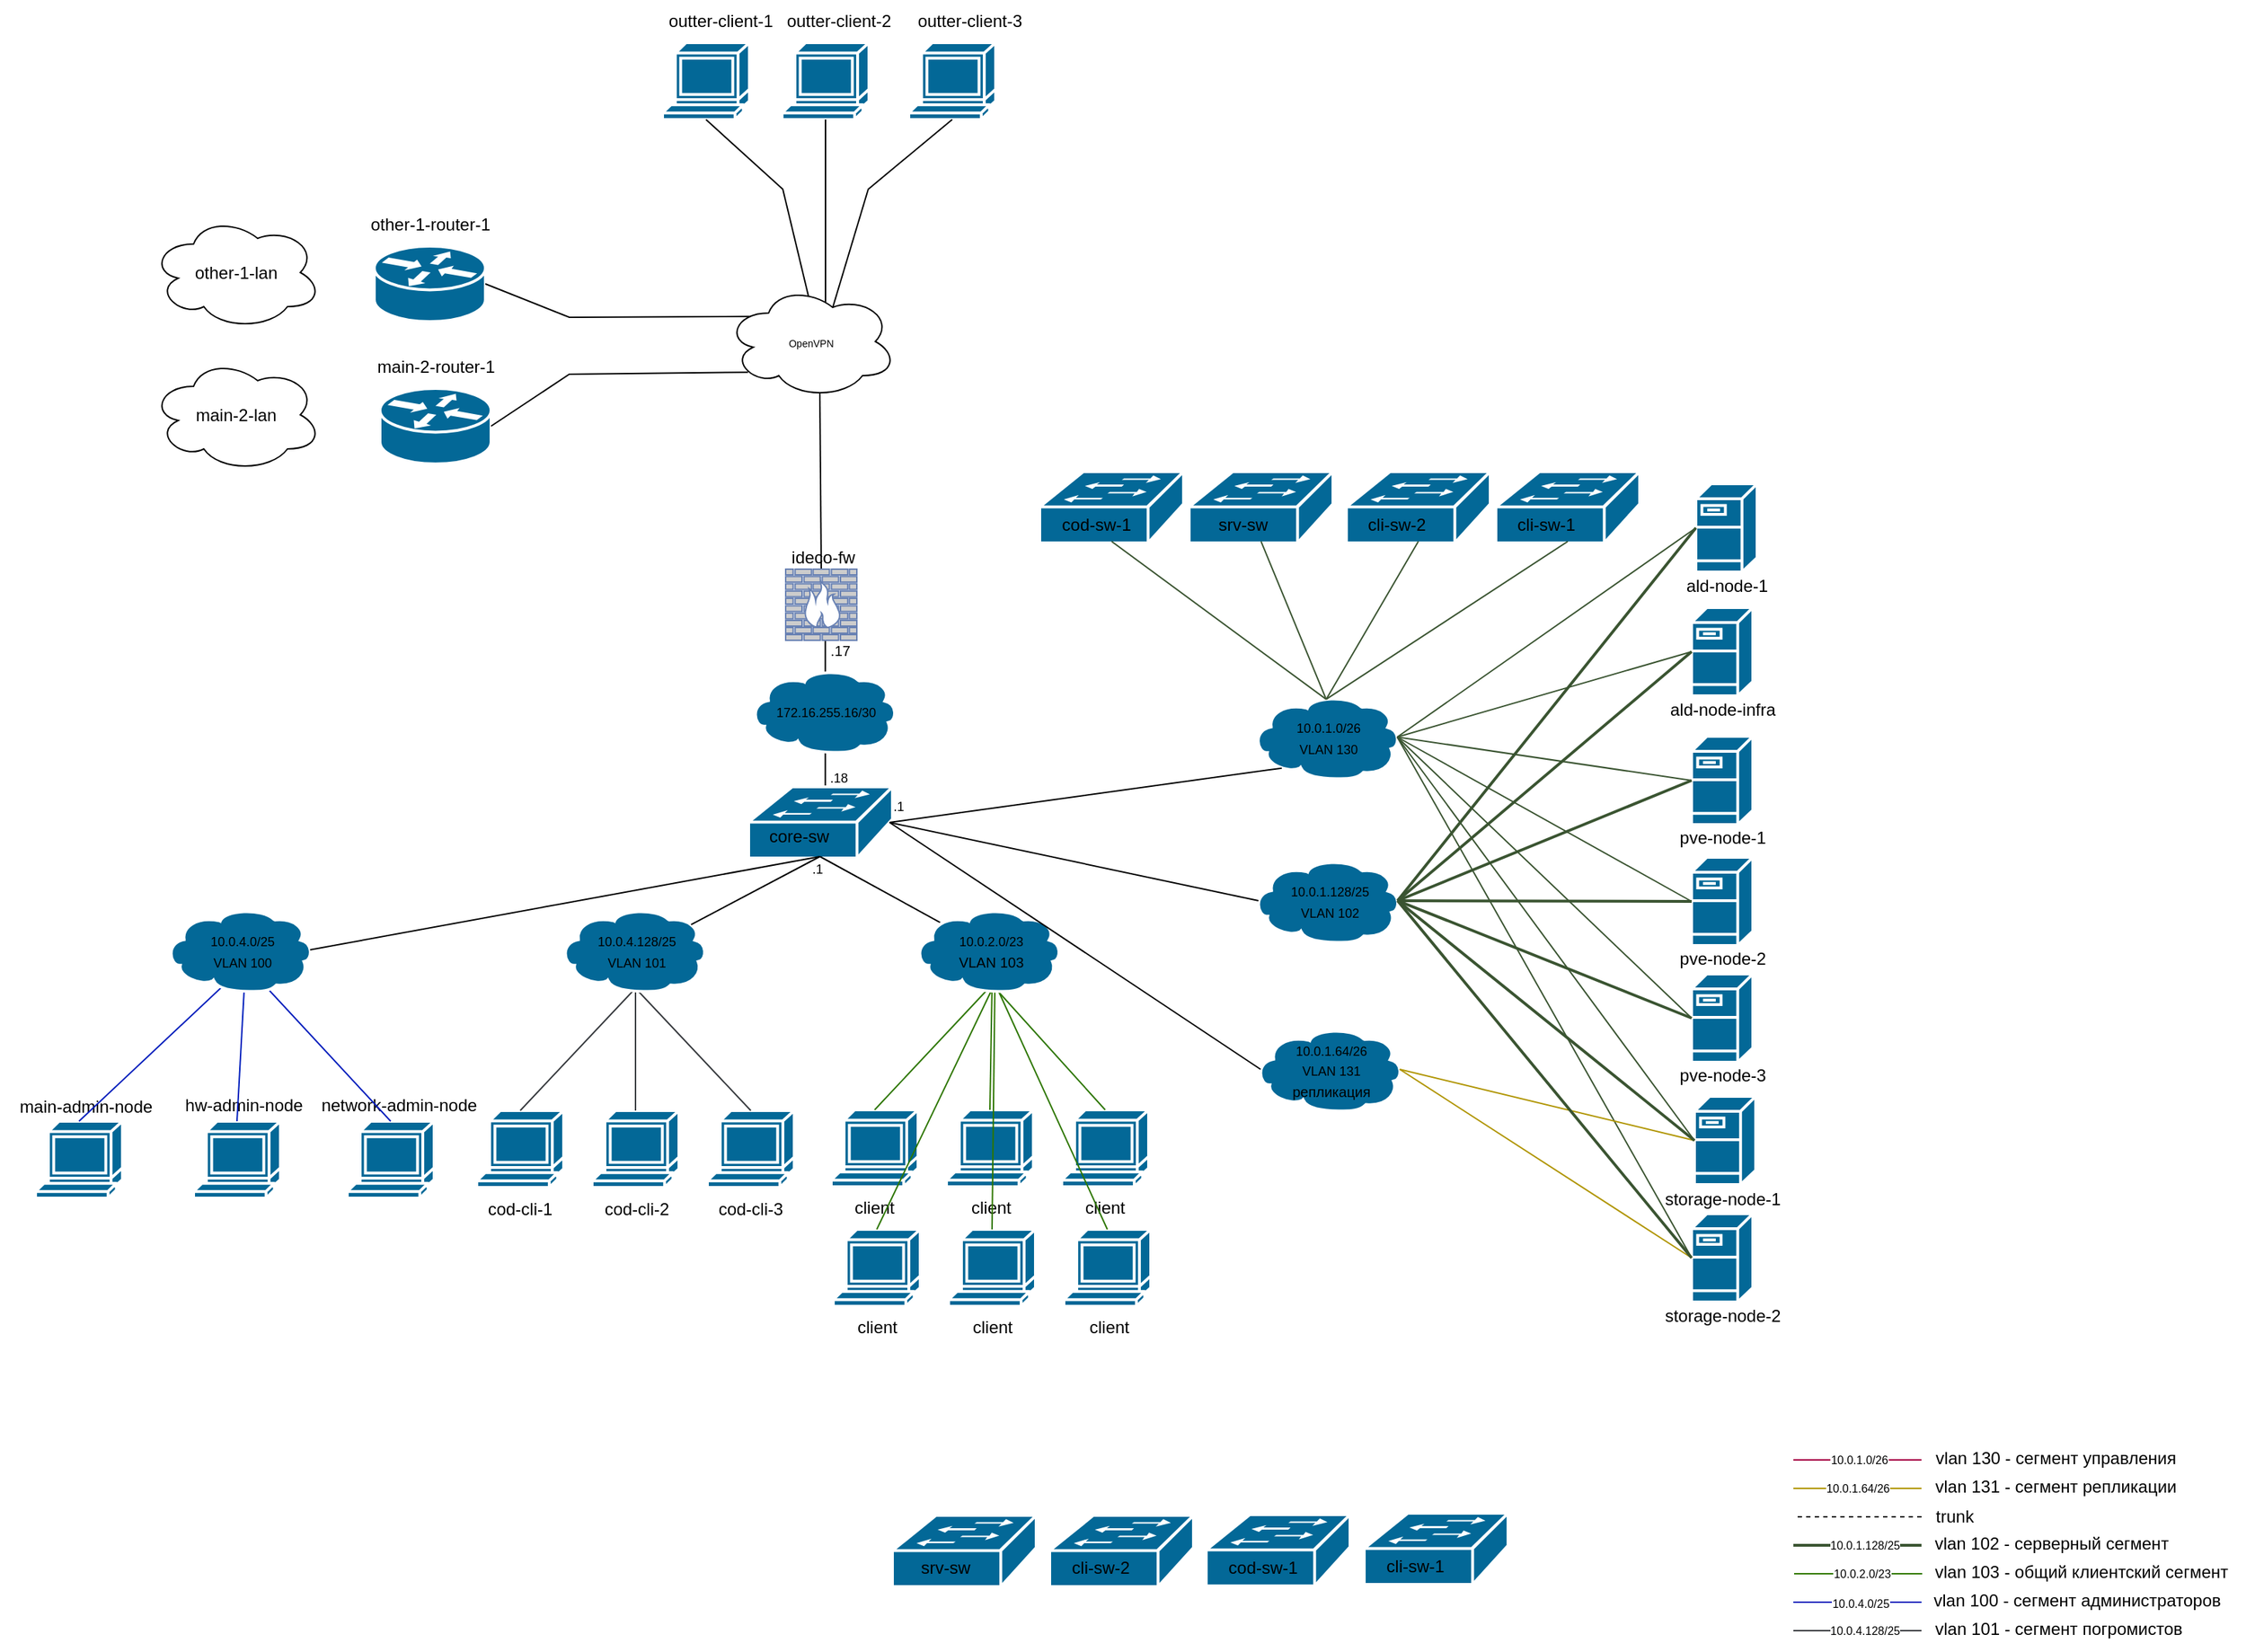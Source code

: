 <mxfile version="26.2.12">
  <diagram name="Страница — 1" id="Vp5nl0iZiVfFydLQLRMC">
    <mxGraphModel dx="3012" dy="1268" grid="1" gridSize="10" guides="1" tooltips="1" connect="1" arrows="1" fold="1" page="1" pageScale="1" pageWidth="827" pageHeight="1169" math="0" shadow="0">
      <root>
        <mxCell id="0" />
        <mxCell id="1" parent="0" />
        <mxCell id="Ps-6_fYjzGiWJNzwA4xQ-4" value="" style="endArrow=none;html=1;rounded=0;" edge="1" parent="1">
          <mxGeometry width="50" height="50" relative="1" as="geometry">
            <mxPoint x="329.84" y="1022" as="sourcePoint" />
            <mxPoint x="329.84" y="983" as="targetPoint" />
            <Array as="points" />
          </mxGeometry>
        </mxCell>
        <mxCell id="Ps-6_fYjzGiWJNzwA4xQ-3" value="" style="endArrow=none;html=1;rounded=0;" edge="1" parent="1">
          <mxGeometry width="50" height="50" relative="1" as="geometry">
            <mxPoint x="329.84" y="943" as="sourcePoint" />
            <mxPoint x="329.84" y="904" as="targetPoint" />
            <Array as="points" />
          </mxGeometry>
        </mxCell>
        <mxCell id="muuk2Ey48-B4BVq4eK8P-16" value="pve-node-1" style="text;html=1;align=center;verticalAlign=middle;resizable=0;points=[];autosize=1;strokeColor=none;fillColor=none;" parent="1" vertex="1">
          <mxGeometry x="920" y="1033.5" width="80" height="30" as="geometry" />
        </mxCell>
        <mxCell id="muuk2Ey48-B4BVq4eK8P-17" value="pve-node-2" style="text;html=1;align=center;verticalAlign=middle;resizable=0;points=[];autosize=1;strokeColor=none;fillColor=none;" parent="1" vertex="1">
          <mxGeometry x="920" y="1118.5" width="80" height="30" as="geometry" />
        </mxCell>
        <mxCell id="muuk2Ey48-B4BVq4eK8P-18" value="pve-node-3" style="text;html=1;align=center;verticalAlign=middle;resizable=0;points=[];autosize=1;strokeColor=none;fillColor=none;" parent="1" vertex="1">
          <mxGeometry x="920" y="1200.5" width="80" height="30" as="geometry" />
        </mxCell>
        <mxCell id="muuk2Ey48-B4BVq4eK8P-19" value="" style="shape=mxgraph.cisco.servers.fileserver;sketch=0;html=1;pointerEvents=1;dashed=0;fillColor=#036897;strokeColor=#ffffff;strokeWidth=2;verticalLabelPosition=bottom;verticalAlign=top;align=center;outlineConnect=0;" parent="1" vertex="1">
          <mxGeometry x="938.5" y="1313" width="43" height="62" as="geometry" />
        </mxCell>
        <mxCell id="muuk2Ey48-B4BVq4eK8P-20" value="storage-node-2" style="text;html=1;align=center;verticalAlign=middle;resizable=0;points=[];autosize=1;strokeColor=none;fillColor=none;" parent="1" vertex="1">
          <mxGeometry x="910" y="1370" width="100" height="30" as="geometry" />
        </mxCell>
        <mxCell id="muuk2Ey48-B4BVq4eK8P-21" value="" style="shape=mxgraph.cisco.servers.fileserver;sketch=0;html=1;pointerEvents=1;dashed=0;fillColor=#036897;strokeColor=#ffffff;strokeWidth=2;verticalLabelPosition=bottom;verticalAlign=top;align=center;outlineConnect=0;" parent="1" vertex="1">
          <mxGeometry x="940.5" y="1230.5" width="43" height="62" as="geometry" />
        </mxCell>
        <mxCell id="muuk2Ey48-B4BVq4eK8P-22" value="storage-node-1" style="text;html=1;align=center;verticalAlign=middle;resizable=0;points=[];autosize=1;strokeColor=none;fillColor=none;" parent="1" vertex="1">
          <mxGeometry x="910" y="1287.5" width="100" height="30" as="geometry" />
        </mxCell>
        <mxCell id="muuk2Ey48-B4BVq4eK8P-23" value="" style="shape=mxgraph.cisco.computers_and_peripherals.terminal;sketch=0;html=1;pointerEvents=1;dashed=0;fillColor=#036897;strokeColor=#ffffff;strokeWidth=2;verticalLabelPosition=bottom;verticalAlign=top;align=center;outlineConnect=0;" parent="1" vertex="1">
          <mxGeometry x="335.5" y="1324" width="61" height="54" as="geometry" />
        </mxCell>
        <mxCell id="muuk2Ey48-B4BVq4eK8P-24" value="" style="shape=mxgraph.cisco.computers_and_peripherals.terminal;sketch=0;html=1;pointerEvents=1;dashed=0;fillColor=#036897;strokeColor=#ffffff;strokeWidth=2;verticalLabelPosition=bottom;verticalAlign=top;align=center;outlineConnect=0;" parent="1" vertex="1">
          <mxGeometry x="416.5" y="1324" width="61" height="54" as="geometry" />
        </mxCell>
        <mxCell id="muuk2Ey48-B4BVq4eK8P-25" value="" style="shape=mxgraph.cisco.computers_and_peripherals.terminal;sketch=0;html=1;pointerEvents=1;dashed=0;fillColor=#036897;strokeColor=#ffffff;strokeWidth=2;verticalLabelPosition=bottom;verticalAlign=top;align=center;outlineConnect=0;" parent="1" vertex="1">
          <mxGeometry x="497.5" y="1324" width="61" height="54" as="geometry" />
        </mxCell>
        <mxCell id="muuk2Ey48-B4BVq4eK8P-30" value="" style="shape=mxgraph.cisco.computers_and_peripherals.terminal;sketch=0;html=1;pointerEvents=1;dashed=0;fillColor=#036897;strokeColor=#ffffff;strokeWidth=2;verticalLabelPosition=bottom;verticalAlign=top;align=center;outlineConnect=0;" parent="1" vertex="1">
          <mxGeometry x="334" y="1240" width="61" height="54" as="geometry" />
        </mxCell>
        <mxCell id="muuk2Ey48-B4BVq4eK8P-31" value="" style="shape=mxgraph.cisco.computers_and_peripherals.terminal;sketch=0;html=1;pointerEvents=1;dashed=0;fillColor=#036897;strokeColor=#ffffff;strokeWidth=2;verticalLabelPosition=bottom;verticalAlign=top;align=center;outlineConnect=0;" parent="1" vertex="1">
          <mxGeometry x="415" y="1240" width="61" height="54" as="geometry" />
        </mxCell>
        <mxCell id="muuk2Ey48-B4BVq4eK8P-32" value="" style="shape=mxgraph.cisco.computers_and_peripherals.terminal;sketch=0;html=1;pointerEvents=1;dashed=0;fillColor=#036897;strokeColor=#ffffff;strokeWidth=2;verticalLabelPosition=bottom;verticalAlign=top;align=center;outlineConnect=0;" parent="1" vertex="1">
          <mxGeometry x="496" y="1240" width="61" height="54" as="geometry" />
        </mxCell>
        <mxCell id="muuk2Ey48-B4BVq4eK8P-33" value="client" style="text;html=1;align=center;verticalAlign=middle;resizable=0;points=[];autosize=1;strokeColor=none;fillColor=none;" parent="1" vertex="1">
          <mxGeometry x="503.5" y="1378" width="50" height="30" as="geometry" />
        </mxCell>
        <mxCell id="muuk2Ey48-B4BVq4eK8P-34" value="client" style="text;html=1;align=center;verticalAlign=middle;resizable=0;points=[];autosize=1;strokeColor=none;fillColor=none;" parent="1" vertex="1">
          <mxGeometry x="501" y="1294" width="50" height="30" as="geometry" />
        </mxCell>
        <mxCell id="muuk2Ey48-B4BVq4eK8P-35" value="client" style="text;html=1;align=center;verticalAlign=middle;resizable=0;points=[];autosize=1;strokeColor=none;fillColor=none;" parent="1" vertex="1">
          <mxGeometry x="340.5" y="1378" width="50" height="30" as="geometry" />
        </mxCell>
        <mxCell id="muuk2Ey48-B4BVq4eK8P-36" value="client" style="text;html=1;align=center;verticalAlign=middle;resizable=0;points=[];autosize=1;strokeColor=none;fillColor=none;" parent="1" vertex="1">
          <mxGeometry x="422" y="1378" width="50" height="30" as="geometry" />
        </mxCell>
        <mxCell id="muuk2Ey48-B4BVq4eK8P-37" value="client" style="text;html=1;align=center;verticalAlign=middle;resizable=0;points=[];autosize=1;strokeColor=none;fillColor=none;" parent="1" vertex="1">
          <mxGeometry x="339" y="1294" width="50" height="30" as="geometry" />
        </mxCell>
        <mxCell id="muuk2Ey48-B4BVq4eK8P-38" value="client" style="text;html=1;align=center;verticalAlign=middle;resizable=0;points=[];autosize=1;strokeColor=none;fillColor=none;" parent="1" vertex="1">
          <mxGeometry x="421" y="1294" width="50" height="30" as="geometry" />
        </mxCell>
        <mxCell id="muuk2Ey48-B4BVq4eK8P-43" value="" style="shape=mxgraph.cisco.computers_and_peripherals.terminal;sketch=0;html=1;pointerEvents=1;dashed=0;fillColor=#036897;strokeColor=#ffffff;strokeWidth=2;verticalLabelPosition=bottom;verticalAlign=top;align=center;outlineConnect=0;" parent="1" vertex="1">
          <mxGeometry x="85" y="1240.5" width="61" height="54" as="geometry" />
        </mxCell>
        <mxCell id="muuk2Ey48-B4BVq4eK8P-44" value="" style="shape=mxgraph.cisco.computers_and_peripherals.terminal;sketch=0;html=1;pointerEvents=1;dashed=0;fillColor=#036897;strokeColor=#ffffff;strokeWidth=2;verticalLabelPosition=bottom;verticalAlign=top;align=center;outlineConnect=0;" parent="1" vertex="1">
          <mxGeometry x="166" y="1240.5" width="61" height="54" as="geometry" />
        </mxCell>
        <mxCell id="muuk2Ey48-B4BVq4eK8P-45" value="" style="shape=mxgraph.cisco.computers_and_peripherals.terminal;sketch=0;html=1;pointerEvents=1;dashed=0;fillColor=#036897;strokeColor=#ffffff;strokeWidth=2;verticalLabelPosition=bottom;verticalAlign=top;align=center;outlineConnect=0;" parent="1" vertex="1">
          <mxGeometry x="247" y="1240.5" width="61" height="54" as="geometry" />
        </mxCell>
        <mxCell id="muuk2Ey48-B4BVq4eK8P-46" value="cod-cli-3" style="text;html=1;align=center;verticalAlign=middle;resizable=0;points=[];autosize=1;strokeColor=none;fillColor=none;" parent="1" vertex="1">
          <mxGeometry x="242" y="1294.5" width="70" height="30" as="geometry" />
        </mxCell>
        <mxCell id="muuk2Ey48-B4BVq4eK8P-47" value="cod-cli-1" style="text;html=1;align=center;verticalAlign=middle;resizable=0;points=[];autosize=1;strokeColor=none;fillColor=none;" parent="1" vertex="1">
          <mxGeometry x="80" y="1294.5" width="70" height="30" as="geometry" />
        </mxCell>
        <mxCell id="muuk2Ey48-B4BVq4eK8P-48" value="cod-cli-2" style="text;html=1;align=center;verticalAlign=middle;resizable=0;points=[];autosize=1;strokeColor=none;fillColor=none;" parent="1" vertex="1">
          <mxGeometry x="162" y="1294.5" width="70" height="30" as="geometry" />
        </mxCell>
        <mxCell id="muuk2Ey48-B4BVq4eK8P-49" value="" style="shape=mxgraph.cisco.computers_and_peripherals.terminal;sketch=0;html=1;pointerEvents=1;dashed=0;fillColor=#036897;strokeColor=#ffffff;strokeWidth=2;verticalLabelPosition=bottom;verticalAlign=top;align=center;outlineConnect=0;" parent="1" vertex="1">
          <mxGeometry x="-6" y="1248" width="61" height="54" as="geometry" />
        </mxCell>
        <mxCell id="muuk2Ey48-B4BVq4eK8P-50" value="network-admin-node" style="text;html=1;align=center;verticalAlign=middle;resizable=0;points=[];autosize=1;strokeColor=none;fillColor=none;" parent="1" vertex="1">
          <mxGeometry x="-35" y="1222" width="130" height="30" as="geometry" />
        </mxCell>
        <mxCell id="muuk2Ey48-B4BVq4eK8P-55" value="ald-node-1" style="text;html=1;align=center;verticalAlign=middle;resizable=0;points=[];autosize=1;strokeColor=none;fillColor=none;" parent="1" vertex="1">
          <mxGeometry x="923" y="856.5" width="80" height="30" as="geometry" />
        </mxCell>
        <mxCell id="muuk2Ey48-B4BVq4eK8P-56" value="ald-node-infra" style="text;html=1;align=center;verticalAlign=middle;resizable=0;points=[];autosize=1;strokeColor=none;fillColor=none;" parent="1" vertex="1">
          <mxGeometry x="910" y="943.5" width="100" height="30" as="geometry" />
        </mxCell>
        <mxCell id="muuk2Ey48-B4BVq4eK8P-59" value="" style="shape=mxgraph.cisco.switches.workgroup_switch;sketch=0;html=1;pointerEvents=1;dashed=0;fillColor=#036897;strokeColor=#ffffff;strokeWidth=2;verticalLabelPosition=bottom;verticalAlign=top;align=center;outlineConnect=0;" parent="1" vertex="1">
          <mxGeometry x="276" y="1013" width="101" height="50" as="geometry" />
        </mxCell>
        <mxCell id="muuk2Ey48-B4BVq4eK8P-69" value="core-sw" style="text;html=1;align=center;verticalAlign=middle;resizable=0;points=[];autosize=1;strokeColor=none;fillColor=none;" parent="1" vertex="1">
          <mxGeometry x="276" y="1033" width="70" height="30" as="geometry" />
        </mxCell>
        <mxCell id="muuk2Ey48-B4BVq4eK8P-71" value="" style="shape=mxgraph.cisco.computers_and_peripherals.terminal;sketch=0;html=1;pointerEvents=1;dashed=0;fillColor=#036897;strokeColor=#ffffff;strokeWidth=2;verticalLabelPosition=bottom;verticalAlign=top;align=center;outlineConnect=0;" parent="1" vertex="1">
          <mxGeometry x="-114" y="1248" width="61" height="54" as="geometry" />
        </mxCell>
        <mxCell id="muuk2Ey48-B4BVq4eK8P-72" value="hw-admin-node" style="text;html=1;align=center;verticalAlign=middle;resizable=0;points=[];autosize=1;strokeColor=none;fillColor=none;" parent="1" vertex="1">
          <mxGeometry x="-134" y="1221.5" width="110" height="30" as="geometry" />
        </mxCell>
        <mxCell id="muuk2Ey48-B4BVq4eK8P-73" value="" style="shape=mxgraph.cisco.computers_and_peripherals.terminal;sketch=0;html=1;pointerEvents=1;dashed=0;fillColor=#036897;strokeColor=#ffffff;strokeWidth=2;verticalLabelPosition=bottom;verticalAlign=top;align=center;outlineConnect=0;" parent="1" vertex="1">
          <mxGeometry x="-225" y="1248" width="61" height="54" as="geometry" />
        </mxCell>
        <mxCell id="muuk2Ey48-B4BVq4eK8P-74" value="main-admin-node" style="text;html=1;align=center;verticalAlign=middle;resizable=0;points=[];autosize=1;strokeColor=none;fillColor=none;" parent="1" vertex="1">
          <mxGeometry x="-250" y="1223" width="120" height="30" as="geometry" />
        </mxCell>
        <mxCell id="hAfyrsxasU9BH3moIb1E-4" value="" style="endArrow=none;html=1;rounded=0;fillColor=#d80073;strokeColor=#A50040;" parent="1" edge="1">
          <mxGeometry width="50" height="50" relative="1" as="geometry">
            <mxPoint x="1100" y="1486" as="sourcePoint" />
            <mxPoint x="1010" y="1486" as="targetPoint" />
          </mxGeometry>
        </mxCell>
        <mxCell id="Ps-6_fYjzGiWJNzwA4xQ-14" value="&lt;span style=&quot;font-size: 8px;&quot;&gt;10.0.1.0/26&lt;/span&gt;" style="edgeLabel;html=1;align=center;verticalAlign=middle;resizable=0;points=[];" vertex="1" connectable="0" parent="hAfyrsxasU9BH3moIb1E-4">
          <mxGeometry x="-0.117" y="-1" relative="1" as="geometry">
            <mxPoint x="-5" as="offset" />
          </mxGeometry>
        </mxCell>
        <mxCell id="hAfyrsxasU9BH3moIb1E-5" value="vlan 131 - сегмент репликации" style="text;html=1;align=center;verticalAlign=middle;resizable=0;points=[];autosize=1;strokeColor=none;fillColor=none;" parent="1" vertex="1">
          <mxGeometry x="1098.5" y="1490" width="190" height="30" as="geometry" />
        </mxCell>
        <mxCell id="hAfyrsxasU9BH3moIb1E-6" value="" style="endArrow=none;html=1;rounded=0;fillColor=#e3c800;strokeColor=#B09500;" parent="1" edge="1">
          <mxGeometry width="50" height="50" relative="1" as="geometry">
            <mxPoint x="1100" y="1506" as="sourcePoint" />
            <mxPoint x="1010" y="1506" as="targetPoint" />
          </mxGeometry>
        </mxCell>
        <mxCell id="Ps-6_fYjzGiWJNzwA4xQ-15" value="&lt;font style=&quot;font-size: 8px;&quot;&gt;10.0.1.64/26&lt;/font&gt;" style="edgeLabel;html=1;align=center;verticalAlign=middle;resizable=0;points=[];" vertex="1" connectable="0" parent="hAfyrsxasU9BH3moIb1E-6">
          <mxGeometry x="0.011" y="-1" relative="1" as="geometry">
            <mxPoint as="offset" />
          </mxGeometry>
        </mxCell>
        <mxCell id="hAfyrsxasU9BH3moIb1E-7" value="vlan 130 - сегмент управления" style="text;html=1;align=center;verticalAlign=middle;resizable=0;points=[];autosize=1;strokeColor=none;fillColor=none;" parent="1" vertex="1">
          <mxGeometry x="1098.5" y="1470" width="190" height="30" as="geometry" />
        </mxCell>
        <mxCell id="hAfyrsxasU9BH3moIb1E-9" value="" style="endArrow=none;dashed=1;html=1;rounded=0;" parent="1" edge="1">
          <mxGeometry width="50" height="50" relative="1" as="geometry">
            <mxPoint x="1100" y="1526" as="sourcePoint" />
            <mxPoint x="1010" y="1526" as="targetPoint" />
          </mxGeometry>
        </mxCell>
        <mxCell id="hAfyrsxasU9BH3moIb1E-10" value="trunk" style="text;html=1;align=center;verticalAlign=middle;resizable=0;points=[];autosize=1;strokeColor=none;fillColor=none;" parent="1" vertex="1">
          <mxGeometry x="1097.5" y="1511" width="50" height="30" as="geometry" />
        </mxCell>
        <mxCell id="hAfyrsxasU9BH3moIb1E-22" value="" style="endArrow=none;html=1;rounded=0;fillColor=#6d8764;strokeColor=#3A5431;strokeWidth=2;" parent="1" edge="1">
          <mxGeometry width="50" height="50" relative="1" as="geometry">
            <mxPoint x="1100" y="1546" as="sourcePoint" />
            <mxPoint x="1010" y="1546" as="targetPoint" />
          </mxGeometry>
        </mxCell>
        <mxCell id="Ps-6_fYjzGiWJNzwA4xQ-16" value="&lt;font style=&quot;font-size: 8px;&quot;&gt;10.0.1.128/25&lt;/font&gt;" style="edgeLabel;html=1;align=center;verticalAlign=middle;resizable=0;points=[];" vertex="1" connectable="0" parent="hAfyrsxasU9BH3moIb1E-22">
          <mxGeometry x="-0.106" y="-1" relative="1" as="geometry">
            <mxPoint as="offset" />
          </mxGeometry>
        </mxCell>
        <mxCell id="hAfyrsxasU9BH3moIb1E-23" value="vlan 102 - серверный сегмент" style="text;html=1;align=center;verticalAlign=middle;resizable=0;points=[];autosize=1;strokeColor=none;fillColor=none;" parent="1" vertex="1">
          <mxGeometry x="1096" y="1530" width="190" height="30" as="geometry" />
        </mxCell>
        <mxCell id="hAfyrsxasU9BH3moIb1E-24" value="" style="endArrow=none;html=1;rounded=0;fillColor=#60a917;strokeColor=#2D7600;" parent="1" edge="1">
          <mxGeometry width="50" height="50" relative="1" as="geometry">
            <mxPoint x="1100.5" y="1566" as="sourcePoint" />
            <mxPoint x="1010.5" y="1566" as="targetPoint" />
          </mxGeometry>
        </mxCell>
        <mxCell id="Ps-6_fYjzGiWJNzwA4xQ-18" value="&lt;font style=&quot;font-size: 8px;&quot;&gt;10.0.2.0/23&lt;/font&gt;" style="edgeLabel;html=1;align=center;verticalAlign=middle;resizable=0;points=[];" vertex="1" connectable="0" parent="hAfyrsxasU9BH3moIb1E-24">
          <mxGeometry x="0.047" y="-1" relative="1" as="geometry">
            <mxPoint x="4" as="offset" />
          </mxGeometry>
        </mxCell>
        <mxCell id="hAfyrsxasU9BH3moIb1E-25" value="" style="endArrow=none;html=1;rounded=0;fillColor=#0050ef;strokeColor=#001DBC;" parent="1" edge="1">
          <mxGeometry width="50" height="50" relative="1" as="geometry">
            <mxPoint x="1100" y="1586" as="sourcePoint" />
            <mxPoint x="1010" y="1586" as="targetPoint" />
          </mxGeometry>
        </mxCell>
        <mxCell id="Ps-6_fYjzGiWJNzwA4xQ-19" value="&lt;font style=&quot;font-size: 8px;&quot;&gt;10.0.4.0/25&lt;/font&gt;" style="edgeLabel;html=1;align=center;verticalAlign=middle;resizable=0;points=[];" vertex="1" connectable="0" parent="hAfyrsxasU9BH3moIb1E-25">
          <mxGeometry x="-0.203" relative="1" as="geometry">
            <mxPoint x="-7" as="offset" />
          </mxGeometry>
        </mxCell>
        <mxCell id="hAfyrsxasU9BH3moIb1E-26" value="" style="endArrow=none;html=1;rounded=0;fillColor=#eeeeee;strokeColor=#36393d;" parent="1" edge="1">
          <mxGeometry width="50" height="50" relative="1" as="geometry">
            <mxPoint x="1100" y="1606" as="sourcePoint" />
            <mxPoint x="1010" y="1606" as="targetPoint" />
          </mxGeometry>
        </mxCell>
        <mxCell id="Ps-6_fYjzGiWJNzwA4xQ-20" value="&lt;font style=&quot;font-size: 8px;&quot;&gt;10.0.4.128/25&lt;/font&gt;" style="edgeLabel;html=1;align=center;verticalAlign=middle;resizable=0;points=[];" vertex="1" connectable="0" parent="hAfyrsxasU9BH3moIb1E-26">
          <mxGeometry x="-0.149" y="1" relative="1" as="geometry">
            <mxPoint x="-2" y="-2" as="offset" />
          </mxGeometry>
        </mxCell>
        <mxCell id="hAfyrsxasU9BH3moIb1E-27" value="vlan 103 - общий клиентский сегмент" style="text;html=1;align=center;verticalAlign=middle;resizable=0;points=[];autosize=1;strokeColor=none;fillColor=none;" parent="1" vertex="1">
          <mxGeometry x="1097" y="1550" width="230" height="30" as="geometry" />
        </mxCell>
        <mxCell id="hAfyrsxasU9BH3moIb1E-28" value="vlan 100 - сегмент администраторов" style="text;html=1;align=center;verticalAlign=middle;resizable=0;points=[];autosize=1;strokeColor=none;fillColor=none;" parent="1" vertex="1">
          <mxGeometry x="1094" y="1570" width="230" height="30" as="geometry" />
        </mxCell>
        <mxCell id="hAfyrsxasU9BH3moIb1E-29" value="vlan 101 - сегмент погромистов" style="text;html=1;align=center;verticalAlign=middle;resizable=0;points=[];autosize=1;strokeColor=none;fillColor=none;" parent="1" vertex="1">
          <mxGeometry x="1096" y="1590" width="200" height="30" as="geometry" />
        </mxCell>
        <mxCell id="hAfyrsxasU9BH3moIb1E-30" value="" style="endArrow=none;html=1;rounded=0;fillColor=#60a917;strokeColor=#2D7600;entryX=0.5;entryY=0;entryDx=0;entryDy=0;entryPerimeter=0;" parent="1" target="muuk2Ey48-B4BVq4eK8P-23" edge="1">
          <mxGeometry width="50" height="50" relative="1" as="geometry">
            <mxPoint x="449" y="1151" as="sourcePoint" />
            <mxPoint x="589" y="1214" as="targetPoint" />
          </mxGeometry>
        </mxCell>
        <mxCell id="hAfyrsxasU9BH3moIb1E-31" value="" style="endArrow=none;html=1;rounded=0;fillColor=#60a917;strokeColor=#2D7600;entryX=0.5;entryY=0;entryDx=0;entryDy=0;entryPerimeter=0;" parent="1" target="muuk2Ey48-B4BVq4eK8P-24" edge="1">
          <mxGeometry width="50" height="50" relative="1" as="geometry">
            <mxPoint x="449" y="1151" as="sourcePoint" />
            <mxPoint x="647" y="1250" as="targetPoint" />
          </mxGeometry>
        </mxCell>
        <mxCell id="hAfyrsxasU9BH3moIb1E-32" value="" style="endArrow=none;html=1;rounded=0;fillColor=#60a917;strokeColor=#2D7600;entryX=0.5;entryY=0;entryDx=0;entryDy=0;entryPerimeter=0;" parent="1" target="muuk2Ey48-B4BVq4eK8P-25" edge="1">
          <mxGeometry width="50" height="50" relative="1" as="geometry">
            <mxPoint x="449" y="1151" as="sourcePoint" />
            <mxPoint x="728" y="1250" as="targetPoint" />
          </mxGeometry>
        </mxCell>
        <mxCell id="hAfyrsxasU9BH3moIb1E-43" value="" style="endArrow=none;html=1;rounded=0;fillColor=#60a917;strokeColor=#2D7600;exitX=0.5;exitY=0.98;exitDx=0;exitDy=0;exitPerimeter=0;entryX=0.5;entryY=0;entryDx=0;entryDy=0;entryPerimeter=0;" parent="1" target="muuk2Ey48-B4BVq4eK8P-30" edge="1">
          <mxGeometry width="50" height="50" relative="1" as="geometry">
            <mxPoint x="447" y="1152" as="sourcePoint" />
            <mxPoint x="308" y="1280" as="targetPoint" />
          </mxGeometry>
        </mxCell>
        <mxCell id="hAfyrsxasU9BH3moIb1E-44" value="" style="endArrow=none;html=1;rounded=0;fillColor=#60a917;strokeColor=#2D7600;exitX=0.5;exitY=0.98;exitDx=0;exitDy=0;exitPerimeter=0;entryX=0.5;entryY=0;entryDx=0;entryDy=0;entryPerimeter=0;" parent="1" target="muuk2Ey48-B4BVq4eK8P-31" edge="1">
          <mxGeometry width="50" height="50" relative="1" as="geometry">
            <mxPoint x="447" y="1152" as="sourcePoint" />
            <mxPoint x="374" y="1290" as="targetPoint" />
          </mxGeometry>
        </mxCell>
        <mxCell id="hAfyrsxasU9BH3moIb1E-45" value="" style="endArrow=none;html=1;rounded=0;fillColor=#60a917;strokeColor=#2D7600;exitX=0.5;exitY=0.98;exitDx=0;exitDy=0;exitPerimeter=0;entryX=0.5;entryY=0;entryDx=0;entryDy=0;entryPerimeter=0;" parent="1" target="muuk2Ey48-B4BVq4eK8P-32" edge="1">
          <mxGeometry width="50" height="50" relative="1" as="geometry">
            <mxPoint x="447" y="1152" as="sourcePoint" />
            <mxPoint x="489" y="1270" as="targetPoint" />
          </mxGeometry>
        </mxCell>
        <mxCell id="hAfyrsxasU9BH3moIb1E-46" value="" style="endArrow=none;html=1;rounded=0;fillColor=#0050ef;strokeColor=#001DBC;exitX=0;exitY=0.5;exitDx=0;exitDy=0;exitPerimeter=0;entryX=0.5;entryY=0;entryDx=0;entryDy=0;entryPerimeter=0;" parent="1" target="muuk2Ey48-B4BVq4eK8P-49" edge="1">
          <mxGeometry width="50" height="50" relative="1" as="geometry">
            <mxPoint x="-77.5" y="1138" as="sourcePoint" />
            <mxPoint x="-248.5" y="1072" as="targetPoint" />
          </mxGeometry>
        </mxCell>
        <mxCell id="hAfyrsxasU9BH3moIb1E-47" value="" style="endArrow=none;html=1;rounded=0;fillColor=#0050ef;strokeColor=#001DBC;exitX=0;exitY=0.5;exitDx=0;exitDy=0;exitPerimeter=0;entryX=0.5;entryY=0;entryDx=0;entryDy=0;entryPerimeter=0;" parent="1" target="muuk2Ey48-B4BVq4eK8P-71" edge="1">
          <mxGeometry width="50" height="50" relative="1" as="geometry">
            <mxPoint x="-77.5" y="1138" as="sourcePoint" />
            <mxPoint x="-318.5" y="1050" as="targetPoint" />
          </mxGeometry>
        </mxCell>
        <mxCell id="hAfyrsxasU9BH3moIb1E-48" value="" style="endArrow=none;html=1;rounded=0;fillColor=#0050ef;strokeColor=#001DBC;exitX=0;exitY=0.5;exitDx=0;exitDy=0;exitPerimeter=0;entryX=0.5;entryY=0;entryDx=0;entryDy=0;entryPerimeter=0;" parent="1" target="muuk2Ey48-B4BVq4eK8P-73" edge="1">
          <mxGeometry width="50" height="50" relative="1" as="geometry">
            <mxPoint x="-77.5" y="1138" as="sourcePoint" />
            <mxPoint x="-298.5" y="1080" as="targetPoint" />
          </mxGeometry>
        </mxCell>
        <mxCell id="hAfyrsxasU9BH3moIb1E-49" value="" style="endArrow=none;html=1;rounded=0;fillColor=#eeeeee;strokeColor=#36393d;exitX=0.5;exitY=0.98;exitDx=0;exitDy=0;exitPerimeter=0;entryX=0.5;entryY=0;entryDx=0;entryDy=0;entryPerimeter=0;" parent="1" target="muuk2Ey48-B4BVq4eK8P-43" edge="1">
          <mxGeometry width="50" height="50" relative="1" as="geometry">
            <mxPoint x="196.5" y="1154.5" as="sourcePoint" />
            <mxPoint x="75" y="1204.5" as="targetPoint" />
          </mxGeometry>
        </mxCell>
        <mxCell id="hAfyrsxasU9BH3moIb1E-50" value="" style="endArrow=none;html=1;rounded=0;fillColor=#eeeeee;strokeColor=#36393d;exitX=0.5;exitY=0.98;exitDx=0;exitDy=0;exitPerimeter=0;entryX=0.5;entryY=0;entryDx=0;entryDy=0;entryPerimeter=0;" parent="1" target="muuk2Ey48-B4BVq4eK8P-44" edge="1">
          <mxGeometry width="50" height="50" relative="1" as="geometry">
            <mxPoint x="196.5" y="1154.5" as="sourcePoint" />
            <mxPoint x="95" y="1204.5" as="targetPoint" />
          </mxGeometry>
        </mxCell>
        <mxCell id="hAfyrsxasU9BH3moIb1E-51" value="" style="endArrow=none;html=1;rounded=0;fillColor=#eeeeee;strokeColor=#36393d;exitX=0.5;exitY=0.98;exitDx=0;exitDy=0;exitPerimeter=0;entryX=0.5;entryY=0;entryDx=0;entryDy=0;entryPerimeter=0;" parent="1" target="muuk2Ey48-B4BVq4eK8P-45" edge="1">
          <mxGeometry width="50" height="50" relative="1" as="geometry">
            <mxPoint x="196.5" y="1154.5" as="sourcePoint" />
            <mxPoint x="145" y="1184.5" as="targetPoint" />
          </mxGeometry>
        </mxCell>
        <mxCell id="hAfyrsxasU9BH3moIb1E-87" value="" style="shape=mxgraph.cisco.routers.router;sketch=0;html=1;pointerEvents=1;dashed=0;fillColor=#036897;strokeColor=#ffffff;strokeWidth=2;verticalLabelPosition=bottom;verticalAlign=top;align=center;outlineConnect=0;" parent="1" vertex="1">
          <mxGeometry x="13" y="633" width="78" height="53" as="geometry" />
        </mxCell>
        <mxCell id="hAfyrsxasU9BH3moIb1E-88" value="other-1-router-1" style="text;html=1;align=center;verticalAlign=middle;resizable=0;points=[];autosize=1;strokeColor=none;fillColor=none;" parent="1" vertex="1">
          <mxGeometry x="-3" y="603" width="110" height="30" as="geometry" />
        </mxCell>
        <mxCell id="hAfyrsxasU9BH3moIb1E-90" value="" style="shape=mxgraph.cisco.routers.router;sketch=0;html=1;pointerEvents=1;dashed=0;fillColor=#036897;strokeColor=#ffffff;strokeWidth=2;verticalLabelPosition=bottom;verticalAlign=top;align=center;outlineConnect=0;" parent="1" vertex="1">
          <mxGeometry x="17" y="733" width="78" height="53" as="geometry" />
        </mxCell>
        <mxCell id="hAfyrsxasU9BH3moIb1E-91" value="main-2-router-1" style="text;html=1;align=center;verticalAlign=middle;resizable=0;points=[];autosize=1;strokeColor=none;fillColor=none;" parent="1" vertex="1">
          <mxGeometry x="1" y="703" width="110" height="30" as="geometry" />
        </mxCell>
        <mxCell id="hAfyrsxasU9BH3moIb1E-92" value="other-1-lan" style="ellipse;shape=cloud;whiteSpace=wrap;html=1;" parent="1" vertex="1">
          <mxGeometry x="-144" y="611.5" width="120" height="80" as="geometry" />
        </mxCell>
        <mxCell id="hAfyrsxasU9BH3moIb1E-93" value="main-2-lan" style="ellipse;shape=cloud;whiteSpace=wrap;html=1;" parent="1" vertex="1">
          <mxGeometry x="-144" y="711.5" width="120" height="80" as="geometry" />
        </mxCell>
        <mxCell id="hAfyrsxasU9BH3moIb1E-102" value="" style="endArrow=none;html=1;rounded=0;entryX=0.13;entryY=0.77;entryDx=0;entryDy=0;entryPerimeter=0;exitX=1;exitY=0.5;exitDx=0;exitDy=0;exitPerimeter=0;" parent="1" source="hAfyrsxasU9BH3moIb1E-90" target="hAfyrsxasU9BH3moIb1E-89" edge="1">
          <mxGeometry width="50" height="50" relative="1" as="geometry">
            <mxPoint x="133.5" y="829" as="sourcePoint" />
            <mxPoint x="175.5" y="686" as="targetPoint" />
            <Array as="points">
              <mxPoint x="150" y="723" />
            </Array>
          </mxGeometry>
        </mxCell>
        <mxCell id="hAfyrsxasU9BH3moIb1E-103" value="" style="endArrow=none;html=1;rounded=0;entryX=0.165;entryY=0.28;entryDx=0;entryDy=0;entryPerimeter=0;exitX=1;exitY=0.5;exitDx=0;exitDy=0;exitPerimeter=0;" parent="1" source="hAfyrsxasU9BH3moIb1E-87" target="hAfyrsxasU9BH3moIb1E-89" edge="1">
          <mxGeometry width="50" height="50" relative="1" as="geometry">
            <mxPoint x="130" y="653" as="sourcePoint" />
            <mxPoint x="317" y="615" as="targetPoint" />
            <Array as="points">
              <mxPoint x="150" y="683" />
            </Array>
          </mxGeometry>
        </mxCell>
        <mxCell id="hAfyrsxasU9BH3moIb1E-105" value="" style="shape=mxgraph.cisco.computers_and_peripherals.terminal;sketch=0;html=1;pointerEvents=1;dashed=0;fillColor=#036897;strokeColor=#ffffff;strokeWidth=2;verticalLabelPosition=bottom;verticalAlign=top;align=center;outlineConnect=0;" parent="1" vertex="1">
          <mxGeometry x="215.5" y="490" width="61" height="54" as="geometry" />
        </mxCell>
        <mxCell id="hAfyrsxasU9BH3moIb1E-107" value="outter-client-1" style="text;html=1;align=center;verticalAlign=middle;resizable=0;points=[];autosize=1;strokeColor=none;fillColor=none;" parent="1" vertex="1">
          <mxGeometry x="205.5" y="460" width="100" height="30" as="geometry" />
        </mxCell>
        <mxCell id="hAfyrsxasU9BH3moIb1E-108" value="" style="shape=mxgraph.cisco.computers_and_peripherals.terminal;sketch=0;html=1;pointerEvents=1;dashed=0;fillColor=#036897;strokeColor=#ffffff;strokeWidth=2;verticalLabelPosition=bottom;verticalAlign=top;align=center;outlineConnect=0;" parent="1" vertex="1">
          <mxGeometry x="299.5" y="490" width="61" height="54" as="geometry" />
        </mxCell>
        <mxCell id="hAfyrsxasU9BH3moIb1E-109" value="outter-client-2" style="text;html=1;align=center;verticalAlign=middle;resizable=0;points=[];autosize=1;strokeColor=none;fillColor=none;" parent="1" vertex="1">
          <mxGeometry x="289" y="460" width="100" height="30" as="geometry" />
        </mxCell>
        <mxCell id="hAfyrsxasU9BH3moIb1E-110" value="" style="shape=mxgraph.cisco.computers_and_peripherals.terminal;sketch=0;html=1;pointerEvents=1;dashed=0;fillColor=#036897;strokeColor=#ffffff;strokeWidth=2;verticalLabelPosition=bottom;verticalAlign=top;align=center;outlineConnect=0;" parent="1" vertex="1">
          <mxGeometry x="388.5" y="490" width="61" height="54" as="geometry" />
        </mxCell>
        <mxCell id="hAfyrsxasU9BH3moIb1E-111" value="outter-client-3" style="text;html=1;align=center;verticalAlign=middle;resizable=0;points=[];autosize=1;strokeColor=none;fillColor=none;" parent="1" vertex="1">
          <mxGeometry x="380.5" y="460" width="100" height="30" as="geometry" />
        </mxCell>
        <mxCell id="hAfyrsxasU9BH3moIb1E-112" value="" style="endArrow=none;html=1;rounded=0;entryX=0.533;entryY=0.413;entryDx=0;entryDy=0;entryPerimeter=0;exitX=0.5;exitY=1;exitDx=0;exitDy=0;exitPerimeter=0;" parent="1" source="hAfyrsxasU9BH3moIb1E-105" target="hAfyrsxasU9BH3moIb1E-89" edge="1">
          <mxGeometry width="50" height="50" relative="1" as="geometry">
            <mxPoint x="240" y="573" as="sourcePoint" />
            <mxPoint x="435" y="595" as="targetPoint" />
            <Array as="points">
              <mxPoint x="300" y="593" />
            </Array>
          </mxGeometry>
        </mxCell>
        <mxCell id="hAfyrsxasU9BH3moIb1E-113" value="" style="endArrow=none;html=1;rounded=0;exitX=0.5;exitY=1;exitDx=0;exitDy=0;exitPerimeter=0;" parent="1" source="hAfyrsxasU9BH3moIb1E-108" edge="1">
          <mxGeometry width="50" height="50" relative="1" as="geometry">
            <mxPoint x="340" y="573" as="sourcePoint" />
            <mxPoint x="330" y="693" as="targetPoint" />
            <Array as="points">
              <mxPoint x="330" y="613" />
            </Array>
          </mxGeometry>
        </mxCell>
        <mxCell id="hAfyrsxasU9BH3moIb1E-114" value="" style="endArrow=none;html=1;rounded=0;exitX=0.5;exitY=1;exitDx=0;exitDy=0;exitPerimeter=0;" parent="1" source="hAfyrsxasU9BH3moIb1E-110" edge="1">
          <mxGeometry width="50" height="50" relative="1" as="geometry">
            <mxPoint x="370" y="583" as="sourcePoint" />
            <mxPoint x="330" y="693" as="targetPoint" />
            <Array as="points">
              <mxPoint x="360" y="593" />
            </Array>
          </mxGeometry>
        </mxCell>
        <mxCell id="hAfyrsxasU9BH3moIb1E-89" value="&lt;font style=&quot;font-size: 7px;&quot;&gt;OpenVPN&lt;/font&gt;" style="ellipse;shape=cloud;whiteSpace=wrap;html=1;" parent="1" vertex="1">
          <mxGeometry x="260" y="660" width="120" height="80" as="geometry" />
        </mxCell>
        <mxCell id="muuk2Ey48-B4BVq4eK8P-12" value="" style="shape=mxgraph.cisco.servers.fileserver;sketch=0;html=1;pointerEvents=1;dashed=0;fillColor=#036897;strokeColor=#ffffff;strokeWidth=2;verticalLabelPosition=bottom;verticalAlign=top;align=center;outlineConnect=0;" parent="1" vertex="1">
          <mxGeometry x="938.5" y="1144.5" width="43" height="62" as="geometry" />
        </mxCell>
        <mxCell id="muuk2Ey48-B4BVq4eK8P-14" value="" style="shape=mxgraph.cisco.servers.fileserver;sketch=0;html=1;pointerEvents=1;dashed=0;fillColor=#036897;strokeColor=#ffffff;strokeWidth=2;verticalLabelPosition=bottom;verticalAlign=top;align=center;outlineConnect=0;" parent="1" vertex="1">
          <mxGeometry x="938.5" y="1062.5" width="43" height="62" as="geometry" />
        </mxCell>
        <mxCell id="muuk2Ey48-B4BVq4eK8P-52" value="" style="shape=mxgraph.cisco.servers.fileserver;sketch=0;html=1;pointerEvents=1;dashed=0;fillColor=#036897;strokeColor=#ffffff;strokeWidth=2;verticalLabelPosition=bottom;verticalAlign=top;align=center;outlineConnect=0;" parent="1" vertex="1">
          <mxGeometry x="938.5" y="887" width="43" height="62" as="geometry" />
        </mxCell>
        <mxCell id="muuk2Ey48-B4BVq4eK8P-53" value="" style="shape=mxgraph.cisco.servers.fileserver;sketch=0;html=1;pointerEvents=1;dashed=0;fillColor=#036897;strokeColor=#ffffff;strokeWidth=2;verticalLabelPosition=bottom;verticalAlign=top;align=center;outlineConnect=0;" parent="1" vertex="1">
          <mxGeometry x="941.5" y="800" width="43" height="62" as="geometry" />
        </mxCell>
        <mxCell id="9QaCa96sRWtHc6JSc8Kn-11" value="ideco-fw" style="text;html=1;align=center;verticalAlign=middle;resizable=0;points=[];autosize=1;strokeColor=none;fillColor=none;" parent="1" vertex="1">
          <mxGeometry x="293" y="837" width="70" height="30" as="geometry" />
        </mxCell>
        <mxCell id="9QaCa96sRWtHc6JSc8Kn-14" value="" style="endArrow=none;html=1;rounded=0;entryX=0.55;entryY=0.95;entryDx=0;entryDy=0;entryPerimeter=0;exitX=0.5;exitY=0;exitDx=0;exitDy=0;exitPerimeter=0;" parent="1" source="9QaCa96sRWtHc6JSc8Kn-10" target="hAfyrsxasU9BH3moIb1E-89" edge="1">
          <mxGeometry width="50" height="50" relative="1" as="geometry">
            <mxPoint x="299.5" y="921" as="sourcePoint" />
            <mxPoint x="255.64" y="771.2" as="targetPoint" />
            <Array as="points" />
          </mxGeometry>
        </mxCell>
        <mxCell id="9QaCa96sRWtHc6JSc8Kn-10" value="" style="fontColor=#0066CC;verticalAlign=top;verticalLabelPosition=bottom;labelPosition=center;align=center;html=1;outlineConnect=0;fillColor=#CCCCCC;strokeColor=#6881B3;gradientColor=none;gradientDirection=north;strokeWidth=2;shape=mxgraph.networks.firewall;" parent="1" vertex="1">
          <mxGeometry x="302" y="860" width="50" height="50" as="geometry" />
        </mxCell>
        <mxCell id="Ps-6_fYjzGiWJNzwA4xQ-1" value="" style="shape=mxgraph.cisco.storage.cloud;sketch=0;html=1;pointerEvents=1;dashed=0;fillColor=#036897;strokeColor=#ffffff;strokeWidth=2;verticalLabelPosition=bottom;verticalAlign=top;align=center;outlineConnect=0;" vertex="1" parent="1">
          <mxGeometry x="276.5" y="930" width="104" height="59" as="geometry" />
        </mxCell>
        <mxCell id="Ps-6_fYjzGiWJNzwA4xQ-5" value="&lt;font style=&quot;font-size: 9px;&quot;&gt;172.16.255.16/30&lt;/font&gt;" style="text;html=1;align=center;verticalAlign=middle;resizable=0;points=[];autosize=1;strokeColor=none;fillColor=none;" vertex="1" parent="1">
          <mxGeometry x="285" y="944.5" width="90" height="30" as="geometry" />
        </mxCell>
        <mxCell id="Ps-6_fYjzGiWJNzwA4xQ-6" value="&lt;font size=&quot;1&quot;&gt;.17&lt;/font&gt;" style="text;html=1;align=center;verticalAlign=middle;resizable=0;points=[];autosize=1;strokeColor=none;fillColor=none;" vertex="1" parent="1">
          <mxGeometry x="320" y="902" width="40" height="30" as="geometry" />
        </mxCell>
        <mxCell id="Ps-6_fYjzGiWJNzwA4xQ-7" value="&lt;font style=&quot;font-size: 9px;&quot;&gt;.18&lt;/font&gt;" style="text;html=1;align=center;verticalAlign=middle;resizable=0;points=[];autosize=1;strokeColor=none;fillColor=none;" vertex="1" parent="1">
          <mxGeometry x="319" y="991" width="40" height="30" as="geometry" />
        </mxCell>
        <mxCell id="Ps-6_fYjzGiWJNzwA4xQ-21" value="" style="shape=mxgraph.cisco.switches.workgroup_switch;sketch=0;html=1;pointerEvents=1;dashed=0;fillColor=#036897;strokeColor=#ffffff;strokeWidth=2;verticalLabelPosition=bottom;verticalAlign=top;align=center;outlineConnect=0;" vertex="1" parent="1">
          <mxGeometry x="708.5" y="1523.5" width="101" height="50" as="geometry" />
        </mxCell>
        <mxCell id="Ps-6_fYjzGiWJNzwA4xQ-22" value="cli-sw-1" style="text;html=1;align=center;verticalAlign=middle;resizable=0;points=[];autosize=1;strokeColor=none;fillColor=none;" vertex="1" parent="1">
          <mxGeometry x="713.5" y="1545.5" width="60" height="30" as="geometry" />
        </mxCell>
        <mxCell id="Ps-6_fYjzGiWJNzwA4xQ-23" value="" style="shape=mxgraph.cisco.switches.workgroup_switch;sketch=0;html=1;pointerEvents=1;dashed=0;fillColor=#036897;strokeColor=#ffffff;strokeWidth=2;verticalLabelPosition=bottom;verticalAlign=top;align=center;outlineConnect=0;" vertex="1" parent="1">
          <mxGeometry x="597.5" y="1524.5" width="101" height="50" as="geometry" />
        </mxCell>
        <mxCell id="Ps-6_fYjzGiWJNzwA4xQ-24" value="cod-sw-1" style="text;html=1;align=center;verticalAlign=middle;resizable=0;points=[];autosize=1;strokeColor=none;fillColor=none;" vertex="1" parent="1">
          <mxGeometry x="601.5" y="1546.5" width="70" height="30" as="geometry" />
        </mxCell>
        <mxCell id="Ps-6_fYjzGiWJNzwA4xQ-25" value="" style="shape=mxgraph.cisco.switches.workgroup_switch;sketch=0;html=1;pointerEvents=1;dashed=0;fillColor=#036897;strokeColor=#ffffff;strokeWidth=2;verticalLabelPosition=bottom;verticalAlign=top;align=center;outlineConnect=0;" vertex="1" parent="1">
          <mxGeometry x="487.5" y="1525" width="101" height="50" as="geometry" />
        </mxCell>
        <mxCell id="Ps-6_fYjzGiWJNzwA4xQ-26" value="cli-sw-2" style="text;html=1;align=center;verticalAlign=middle;resizable=0;points=[];autosize=1;strokeColor=none;fillColor=none;" vertex="1" parent="1">
          <mxGeometry x="492.5" y="1547" width="60" height="30" as="geometry" />
        </mxCell>
        <mxCell id="Ps-6_fYjzGiWJNzwA4xQ-27" value="" style="shape=mxgraph.cisco.switches.workgroup_switch;sketch=0;html=1;pointerEvents=1;dashed=0;fillColor=#036897;strokeColor=#ffffff;strokeWidth=2;verticalLabelPosition=bottom;verticalAlign=top;align=center;outlineConnect=0;" vertex="1" parent="1">
          <mxGeometry x="377" y="1525" width="101" height="50" as="geometry" />
        </mxCell>
        <mxCell id="Ps-6_fYjzGiWJNzwA4xQ-28" value="srv-sw" style="text;html=1;align=center;verticalAlign=middle;resizable=0;points=[];autosize=1;strokeColor=none;fillColor=none;" vertex="1" parent="1">
          <mxGeometry x="384" y="1547" width="60" height="30" as="geometry" />
        </mxCell>
        <mxCell id="Ps-6_fYjzGiWJNzwA4xQ-29" value="" style="endArrow=none;html=1;rounded=0;" edge="1" parent="1" source="Ps-6_fYjzGiWJNzwA4xQ-31">
          <mxGeometry width="50" height="50" relative="1" as="geometry">
            <mxPoint x="326.16" y="1101" as="sourcePoint" />
            <mxPoint x="326.16" y="1062" as="targetPoint" />
            <Array as="points" />
          </mxGeometry>
        </mxCell>
        <mxCell id="Ps-6_fYjzGiWJNzwA4xQ-30" value="" style="shape=mxgraph.cisco.storage.cloud;sketch=0;html=1;pointerEvents=1;dashed=0;fillColor=#036897;strokeColor=#ffffff;strokeWidth=2;verticalLabelPosition=bottom;verticalAlign=top;align=center;outlineConnect=0;" vertex="1" parent="1">
          <mxGeometry x="392" y="1098" width="104" height="59" as="geometry" />
        </mxCell>
        <mxCell id="Ps-6_fYjzGiWJNzwA4xQ-31" value="&lt;font style=&quot;font-size: 9px;&quot;&gt;10.0.2.0/23&lt;/font&gt;&lt;div&gt;&lt;font size=&quot;1&quot;&gt;VLAN 103&lt;/font&gt;&lt;/div&gt;" style="text;html=1;align=center;verticalAlign=middle;resizable=0;points=[];autosize=1;strokeColor=none;fillColor=none;" vertex="1" parent="1">
          <mxGeometry x="410.5" y="1107.5" width="70" height="40" as="geometry" />
        </mxCell>
        <mxCell id="Ps-6_fYjzGiWJNzwA4xQ-32" value="" style="shape=mxgraph.cisco.storage.cloud;sketch=0;html=1;pointerEvents=1;dashed=0;fillColor=#036897;strokeColor=#ffffff;strokeWidth=2;verticalLabelPosition=bottom;verticalAlign=top;align=center;outlineConnect=0;" vertex="1" parent="1">
          <mxGeometry x="-134" y="1098" width="104" height="59" as="geometry" />
        </mxCell>
        <mxCell id="Ps-6_fYjzGiWJNzwA4xQ-33" value="&lt;font style=&quot;font-size: 9px;&quot;&gt;10.0.4.0/25&lt;/font&gt;&lt;div&gt;&lt;font style=&quot;font-size: 9px;&quot;&gt;VLAN 100&lt;/font&gt;&lt;/div&gt;" style="text;html=1;align=center;verticalAlign=middle;resizable=0;points=[];autosize=1;strokeColor=none;fillColor=none;" vertex="1" parent="1">
          <mxGeometry x="-115.5" y="1107.5" width="70" height="40" as="geometry" />
        </mxCell>
        <mxCell id="Ps-6_fYjzGiWJNzwA4xQ-34" value="" style="shape=mxgraph.cisco.storage.cloud;sketch=0;html=1;pointerEvents=1;dashed=0;fillColor=#036897;strokeColor=#ffffff;strokeWidth=2;verticalLabelPosition=bottom;verticalAlign=top;align=center;outlineConnect=0;" vertex="1" parent="1">
          <mxGeometry x="143" y="1098" width="104" height="59" as="geometry" />
        </mxCell>
        <mxCell id="Ps-6_fYjzGiWJNzwA4xQ-35" value="&lt;font style=&quot;font-size: 9px;&quot;&gt;10.0.4.128/25&lt;/font&gt;&lt;div&gt;&lt;font style=&quot;font-size: 9px;&quot;&gt;VLAN 101&lt;/font&gt;&lt;/div&gt;" style="text;html=1;align=center;verticalAlign=middle;resizable=0;points=[];autosize=1;strokeColor=none;fillColor=none;" vertex="1" parent="1">
          <mxGeometry x="156.5" y="1107.5" width="80" height="40" as="geometry" />
        </mxCell>
        <mxCell id="Ps-6_fYjzGiWJNzwA4xQ-36" value="" style="endArrow=none;html=1;rounded=0;exitX=0.98;exitY=0.5;exitDx=0;exitDy=0;exitPerimeter=0;" edge="1" parent="1" source="Ps-6_fYjzGiWJNzwA4xQ-32">
          <mxGeometry width="50" height="50" relative="1" as="geometry">
            <mxPoint x="162" y="1153.95" as="sourcePoint" />
            <mxPoint x="326" y="1062" as="targetPoint" />
            <Array as="points" />
          </mxGeometry>
        </mxCell>
        <mxCell id="Ps-6_fYjzGiWJNzwA4xQ-37" value="" style="endArrow=none;html=1;rounded=0;exitX=0.89;exitY=0.2;exitDx=0;exitDy=0;exitPerimeter=0;" edge="1" parent="1" source="Ps-6_fYjzGiWJNzwA4xQ-34">
          <mxGeometry width="50" height="50" relative="1" as="geometry">
            <mxPoint x="191" y="1092.95" as="sourcePoint" />
            <mxPoint x="326" y="1062" as="targetPoint" />
            <Array as="points" />
          </mxGeometry>
        </mxCell>
        <mxCell id="Ps-6_fYjzGiWJNzwA4xQ-38" value="" style="shape=mxgraph.cisco.storage.cloud;sketch=0;html=1;pointerEvents=1;dashed=0;fillColor=#036897;strokeColor=#ffffff;strokeWidth=2;verticalLabelPosition=bottom;verticalAlign=top;align=center;outlineConnect=0;" vertex="1" parent="1">
          <mxGeometry x="631.5" y="1182" width="104" height="59" as="geometry" />
        </mxCell>
        <mxCell id="Ps-6_fYjzGiWJNzwA4xQ-39" value="&lt;font style=&quot;font-size: 9px;&quot;&gt;10.0.1.64/26&lt;/font&gt;&lt;div&gt;&lt;font style=&quot;font-size: 9px;&quot;&gt;VLAN 131&lt;/font&gt;&lt;/div&gt;&lt;div&gt;&lt;font size=&quot;1&quot;&gt;репликация&lt;/font&gt;&lt;/div&gt;" style="text;html=1;align=center;verticalAlign=middle;resizable=0;points=[];autosize=1;strokeColor=none;fillColor=none;" vertex="1" parent="1">
          <mxGeometry x="645" y="1181.5" width="80" height="60" as="geometry" />
        </mxCell>
        <mxCell id="Ps-6_fYjzGiWJNzwA4xQ-42" value="" style="shape=mxgraph.cisco.storage.cloud;sketch=0;html=1;pointerEvents=1;dashed=0;fillColor=#036897;strokeColor=#ffffff;strokeWidth=2;verticalLabelPosition=bottom;verticalAlign=top;align=center;outlineConnect=0;" vertex="1" parent="1">
          <mxGeometry x="629.75" y="948.5" width="104" height="59" as="geometry" />
        </mxCell>
        <mxCell id="Ps-6_fYjzGiWJNzwA4xQ-43" value="&lt;font style=&quot;font-size: 9px;&quot;&gt;10.0.1.0/26&lt;/font&gt;&lt;div&gt;&lt;font style=&quot;font-size: 9px;&quot;&gt;VLAN 130&lt;/font&gt;&lt;/div&gt;" style="text;html=1;align=center;verticalAlign=middle;resizable=0;points=[];autosize=1;strokeColor=none;fillColor=none;" vertex="1" parent="1">
          <mxGeometry x="648.25" y="958" width="70" height="40" as="geometry" />
        </mxCell>
        <mxCell id="Ps-6_fYjzGiWJNzwA4xQ-44" value="" style="endArrow=none;html=1;rounded=0;exitX=0.98;exitY=0.5;exitDx=0;exitDy=0;exitPerimeter=0;entryX=0.2;entryY=0.87;entryDx=0;entryDy=0;entryPerimeter=0;" edge="1" parent="1" source="muuk2Ey48-B4BVq4eK8P-59" target="Ps-6_fYjzGiWJNzwA4xQ-42">
          <mxGeometry width="50" height="50" relative="1" as="geometry">
            <mxPoint x="299" y="1062" as="sourcePoint" />
            <mxPoint x="579" y="972" as="targetPoint" />
            <Array as="points" />
          </mxGeometry>
        </mxCell>
        <mxCell id="Ps-6_fYjzGiWJNzwA4xQ-45" value="" style="shape=mxgraph.cisco.switches.workgroup_switch;sketch=0;html=1;pointerEvents=1;dashed=0;fillColor=#036897;strokeColor=#ffffff;strokeWidth=2;verticalLabelPosition=bottom;verticalAlign=top;align=center;outlineConnect=0;" vertex="1" parent="1">
          <mxGeometry x="801" y="791.5" width="101" height="50" as="geometry" />
        </mxCell>
        <mxCell id="Ps-6_fYjzGiWJNzwA4xQ-46" value="cli-sw-1" style="text;html=1;align=center;verticalAlign=middle;resizable=0;points=[];autosize=1;strokeColor=none;fillColor=none;" vertex="1" parent="1">
          <mxGeometry x="806" y="813.5" width="60" height="30" as="geometry" />
        </mxCell>
        <mxCell id="Ps-6_fYjzGiWJNzwA4xQ-47" value="" style="shape=mxgraph.cisco.switches.workgroup_switch;sketch=0;html=1;pointerEvents=1;dashed=0;fillColor=#036897;strokeColor=#ffffff;strokeWidth=2;verticalLabelPosition=bottom;verticalAlign=top;align=center;outlineConnect=0;" vertex="1" parent="1">
          <mxGeometry x="480.5" y="791.5" width="101" height="50" as="geometry" />
        </mxCell>
        <mxCell id="Ps-6_fYjzGiWJNzwA4xQ-48" value="cod-sw-1" style="text;html=1;align=center;verticalAlign=middle;resizable=0;points=[];autosize=1;strokeColor=none;fillColor=none;" vertex="1" parent="1">
          <mxGeometry x="484.5" y="813.5" width="70" height="30" as="geometry" />
        </mxCell>
        <mxCell id="Ps-6_fYjzGiWJNzwA4xQ-49" value="" style="shape=mxgraph.cisco.switches.workgroup_switch;sketch=0;html=1;pointerEvents=1;dashed=0;fillColor=#036897;strokeColor=#ffffff;strokeWidth=2;verticalLabelPosition=bottom;verticalAlign=top;align=center;outlineConnect=0;" vertex="1" parent="1">
          <mxGeometry x="696" y="791.5" width="101" height="50" as="geometry" />
        </mxCell>
        <mxCell id="Ps-6_fYjzGiWJNzwA4xQ-50" value="cli-sw-2" style="text;html=1;align=center;verticalAlign=middle;resizable=0;points=[];autosize=1;strokeColor=none;fillColor=none;" vertex="1" parent="1">
          <mxGeometry x="701" y="813.5" width="60" height="30" as="geometry" />
        </mxCell>
        <mxCell id="Ps-6_fYjzGiWJNzwA4xQ-51" value="" style="shape=mxgraph.cisco.switches.workgroup_switch;sketch=0;html=1;pointerEvents=1;dashed=0;fillColor=#036897;strokeColor=#ffffff;strokeWidth=2;verticalLabelPosition=bottom;verticalAlign=top;align=center;outlineConnect=0;" vertex="1" parent="1">
          <mxGeometry x="585.5" y="791.5" width="101" height="50" as="geometry" />
        </mxCell>
        <mxCell id="Ps-6_fYjzGiWJNzwA4xQ-52" value="srv-sw" style="text;html=1;align=center;verticalAlign=middle;resizable=0;points=[];autosize=1;strokeColor=none;fillColor=none;" vertex="1" parent="1">
          <mxGeometry x="592.5" y="813.5" width="60" height="30" as="geometry" />
        </mxCell>
        <mxCell id="Ps-6_fYjzGiWJNzwA4xQ-53" value="" style="endArrow=none;html=1;rounded=0;exitX=0.5;exitY=0.05;exitDx=0;exitDy=0;exitPerimeter=0;entryX=0.5;entryY=0.98;entryDx=0;entryDy=0;entryPerimeter=0;fillColor=#6d8764;strokeColor=light-dark(#3A5431,#FFA9E0);" edge="1" parent="1" source="Ps-6_fYjzGiWJNzwA4xQ-42" target="Ps-6_fYjzGiWJNzwA4xQ-45">
          <mxGeometry width="50" height="50" relative="1" as="geometry">
            <mxPoint x="714.25" y="1062.5" as="sourcePoint" />
            <mxPoint x="889.25" y="994.5" as="targetPoint" />
            <Array as="points" />
          </mxGeometry>
        </mxCell>
        <mxCell id="Ps-6_fYjzGiWJNzwA4xQ-54" value="" style="endArrow=none;html=1;rounded=0;exitX=0.5;exitY=0.05;exitDx=0;exitDy=0;exitPerimeter=0;entryX=0.5;entryY=0.98;entryDx=0;entryDy=0;entryPerimeter=0;fillColor=#6d8764;strokeColor=light-dark(#3A5431,#FFA9E0);" edge="1" parent="1" source="Ps-6_fYjzGiWJNzwA4xQ-42" target="Ps-6_fYjzGiWJNzwA4xQ-47">
          <mxGeometry width="50" height="50" relative="1" as="geometry">
            <mxPoint x="752.25" y="1023.5" as="sourcePoint" />
            <mxPoint x="827.25" y="988.5" as="targetPoint" />
            <Array as="points" />
          </mxGeometry>
        </mxCell>
        <mxCell id="Ps-6_fYjzGiWJNzwA4xQ-55" value="" style="endArrow=none;html=1;rounded=0;exitX=0.5;exitY=0.05;exitDx=0;exitDy=0;exitPerimeter=0;entryX=0.5;entryY=0.98;entryDx=0;entryDy=0;entryPerimeter=0;fillColor=#6d8764;strokeColor=light-dark(#3A5431,#FFA9E0);" edge="1" parent="1" source="Ps-6_fYjzGiWJNzwA4xQ-42" target="Ps-6_fYjzGiWJNzwA4xQ-49">
          <mxGeometry width="50" height="50" relative="1" as="geometry">
            <mxPoint x="662.25" y="1016.5" as="sourcePoint" />
            <mxPoint x="721.25" y="981.5" as="targetPoint" />
            <Array as="points" />
          </mxGeometry>
        </mxCell>
        <mxCell id="Ps-6_fYjzGiWJNzwA4xQ-56" value="" style="endArrow=none;html=1;rounded=0;exitX=0.5;exitY=0.05;exitDx=0;exitDy=0;exitPerimeter=0;entryX=0.5;entryY=0.98;entryDx=0;entryDy=0;entryPerimeter=0;fillColor=#6d8764;strokeColor=light-dark(#3A5431,#FFA9E0);" edge="1" parent="1" source="Ps-6_fYjzGiWJNzwA4xQ-42" target="Ps-6_fYjzGiWJNzwA4xQ-51">
          <mxGeometry width="50" height="50" relative="1" as="geometry">
            <mxPoint x="662.25" y="1016.5" as="sourcePoint" />
            <mxPoint x="725.25" y="917.5" as="targetPoint" />
            <Array as="points" />
          </mxGeometry>
        </mxCell>
        <mxCell id="Ps-6_fYjzGiWJNzwA4xQ-57" value="" style="shape=mxgraph.cisco.servers.fileserver;sketch=0;html=1;pointerEvents=1;dashed=0;fillColor=#036897;strokeColor=#ffffff;strokeWidth=2;verticalLabelPosition=bottom;verticalAlign=top;align=center;outlineConnect=0;" vertex="1" parent="1">
          <mxGeometry x="938.5" y="977.5" width="43" height="62" as="geometry" />
        </mxCell>
        <mxCell id="Ps-6_fYjzGiWJNzwA4xQ-60" value="" style="shape=mxgraph.cisco.storage.cloud;sketch=0;html=1;pointerEvents=1;dashed=0;fillColor=#036897;strokeColor=#ffffff;strokeWidth=2;verticalLabelPosition=bottom;verticalAlign=top;align=center;outlineConnect=0;" vertex="1" parent="1">
          <mxGeometry x="630" y="1063.5" width="104" height="59" as="geometry" />
        </mxCell>
        <mxCell id="Ps-6_fYjzGiWJNzwA4xQ-61" value="&lt;font style=&quot;font-size: 9px;&quot;&gt;10.0.1.128/25&lt;/font&gt;&lt;div&gt;&lt;font style=&quot;font-size: 9px;&quot;&gt;VLAN 102&lt;/font&gt;&lt;/div&gt;" style="text;html=1;align=center;verticalAlign=middle;resizable=0;points=[];autosize=1;strokeColor=none;fillColor=none;" vertex="1" parent="1">
          <mxGeometry x="643.5" y="1073" width="80" height="40" as="geometry" />
        </mxCell>
        <mxCell id="Ps-6_fYjzGiWJNzwA4xQ-62" value="" style="endArrow=none;html=1;rounded=0;exitX=0.98;exitY=0.5;exitDx=0;exitDy=0;exitPerimeter=0;entryX=0;entryY=0.5;entryDx=0;entryDy=0;entryPerimeter=0;fillColor=#6d8764;strokeColor=light-dark(#3A5431,#FFA9E0);" edge="1" parent="1" source="Ps-6_fYjzGiWJNzwA4xQ-42" target="muuk2Ey48-B4BVq4eK8P-21">
          <mxGeometry width="50" height="50" relative="1" as="geometry">
            <mxPoint x="800" y="930" as="sourcePoint" />
            <mxPoint x="963" y="852" as="targetPoint" />
            <Array as="points" />
          </mxGeometry>
        </mxCell>
        <mxCell id="Ps-6_fYjzGiWJNzwA4xQ-63" value="" style="endArrow=none;html=1;rounded=0;exitX=0.98;exitY=0.5;exitDx=0;exitDy=0;exitPerimeter=0;entryX=0;entryY=0.5;entryDx=0;entryDy=0;entryPerimeter=0;fillColor=#6d8764;strokeColor=light-dark(#3A5431,#FFA9E0);" edge="1" parent="1" source="Ps-6_fYjzGiWJNzwA4xQ-42" target="muuk2Ey48-B4BVq4eK8P-19">
          <mxGeometry width="50" height="50" relative="1" as="geometry">
            <mxPoint x="691" y="1062" as="sourcePoint" />
            <mxPoint x="963" y="902" as="targetPoint" />
            <Array as="points" />
          </mxGeometry>
        </mxCell>
        <mxCell id="Ps-6_fYjzGiWJNzwA4xQ-64" value="" style="endArrow=none;html=1;rounded=0;exitX=0.98;exitY=0.5;exitDx=0;exitDy=0;exitPerimeter=0;entryX=0;entryY=0.5;entryDx=0;entryDy=0;entryPerimeter=0;fillColor=#6d8764;strokeColor=light-dark(#3A5431,#FFA9E0);" edge="1" parent="1" source="Ps-6_fYjzGiWJNzwA4xQ-42" target="muuk2Ey48-B4BVq4eK8P-53">
          <mxGeometry width="50" height="50" relative="1" as="geometry">
            <mxPoint x="633.75" y="1025" as="sourcePoint" />
            <mxPoint x="903.75" y="947" as="targetPoint" />
            <Array as="points" />
          </mxGeometry>
        </mxCell>
        <mxCell id="Ps-6_fYjzGiWJNzwA4xQ-65" value="" style="endArrow=none;html=1;rounded=0;exitX=0.98;exitY=0.5;exitDx=0;exitDy=0;exitPerimeter=0;entryX=0;entryY=0.5;entryDx=0;entryDy=0;entryPerimeter=0;fillColor=#6d8764;strokeColor=light-dark(#3A5431,#FFA9E0);" edge="1" parent="1" source="Ps-6_fYjzGiWJNzwA4xQ-42" target="muuk2Ey48-B4BVq4eK8P-52">
          <mxGeometry width="50" height="50" relative="1" as="geometry">
            <mxPoint x="638.75" y="1063" as="sourcePoint" />
            <mxPoint x="908.75" y="985" as="targetPoint" />
            <Array as="points" />
          </mxGeometry>
        </mxCell>
        <mxCell id="Ps-6_fYjzGiWJNzwA4xQ-66" value="" style="endArrow=none;html=1;rounded=0;exitX=0.98;exitY=0.5;exitDx=0;exitDy=0;exitPerimeter=0;entryX=0;entryY=0.5;entryDx=0;entryDy=0;entryPerimeter=0;fillColor=#6d8764;strokeColor=light-dark(#3A5431,#FFA9E0);" edge="1" parent="1" source="Ps-6_fYjzGiWJNzwA4xQ-42" target="Ps-6_fYjzGiWJNzwA4xQ-57">
          <mxGeometry width="50" height="50" relative="1" as="geometry">
            <mxPoint x="800" y="1070" as="sourcePoint" />
            <mxPoint x="1070" y="992" as="targetPoint" />
            <Array as="points" />
          </mxGeometry>
        </mxCell>
        <mxCell id="Ps-6_fYjzGiWJNzwA4xQ-67" value="" style="endArrow=none;html=1;rounded=0;exitX=0.98;exitY=0.5;exitDx=0;exitDy=0;exitPerimeter=0;entryX=0;entryY=0.5;entryDx=0;entryDy=0;entryPerimeter=0;fillColor=#6d8764;strokeColor=light-dark(#3A5431,#FFA9E0);" edge="1" parent="1" source="Ps-6_fYjzGiWJNzwA4xQ-42" target="muuk2Ey48-B4BVq4eK8P-14">
          <mxGeometry width="50" height="50" relative="1" as="geometry">
            <mxPoint x="850" y="1150" as="sourcePoint" />
            <mxPoint x="1120" y="1072" as="targetPoint" />
            <Array as="points" />
          </mxGeometry>
        </mxCell>
        <mxCell id="Ps-6_fYjzGiWJNzwA4xQ-68" value="" style="endArrow=none;html=1;rounded=0;exitX=0.98;exitY=0.5;exitDx=0;exitDy=0;exitPerimeter=0;entryX=0;entryY=0.5;entryDx=0;entryDy=0;entryPerimeter=0;fillColor=#6d8764;strokeColor=light-dark(#3A5431,#FFA9E0);" edge="1" parent="1" source="Ps-6_fYjzGiWJNzwA4xQ-42" target="muuk2Ey48-B4BVq4eK8P-12">
          <mxGeometry width="50" height="50" relative="1" as="geometry">
            <mxPoint x="900" y="1260" as="sourcePoint" />
            <mxPoint x="1170" y="1182" as="targetPoint" />
            <Array as="points" />
          </mxGeometry>
        </mxCell>
        <mxCell id="Ps-6_fYjzGiWJNzwA4xQ-69" value="&lt;font style=&quot;font-size: 9px;&quot;&gt;.1&lt;/font&gt;" style="text;html=1;align=center;verticalAlign=middle;resizable=0;points=[];autosize=1;strokeColor=none;fillColor=none;" vertex="1" parent="1">
          <mxGeometry x="309" y="1054.5" width="30" height="30" as="geometry" />
        </mxCell>
        <mxCell id="Ps-6_fYjzGiWJNzwA4xQ-70" value="&lt;font style=&quot;font-size: 9px;&quot;&gt;.1&lt;/font&gt;" style="text;html=1;align=center;verticalAlign=middle;resizable=0;points=[];autosize=1;strokeColor=none;fillColor=none;" vertex="1" parent="1">
          <mxGeometry x="366" y="1011" width="30" height="30" as="geometry" />
        </mxCell>
        <mxCell id="Ps-6_fYjzGiWJNzwA4xQ-73" value="" style="endArrow=none;html=1;rounded=0;fillColor=#e3c800;strokeColor=#B09500;exitX=0;exitY=0.5;exitDx=0;exitDy=0;exitPerimeter=0;entryX=0.98;entryY=0.5;entryDx=0;entryDy=0;entryPerimeter=0;" edge="1" parent="1" source="muuk2Ey48-B4BVq4eK8P-19" target="Ps-6_fYjzGiWJNzwA4xQ-38">
          <mxGeometry width="50" height="50" relative="1" as="geometry">
            <mxPoint x="773.5" y="1224.93" as="sourcePoint" />
            <mxPoint x="683.5" y="1224.93" as="targetPoint" />
          </mxGeometry>
        </mxCell>
        <mxCell id="Ps-6_fYjzGiWJNzwA4xQ-76" value="" style="endArrow=none;html=1;rounded=0;fillColor=#e3c800;strokeColor=#B09500;exitX=0;exitY=0.5;exitDx=0;exitDy=0;exitPerimeter=0;entryX=0.98;entryY=0.5;entryDx=0;entryDy=0;entryPerimeter=0;" edge="1" parent="1" source="muuk2Ey48-B4BVq4eK8P-21" target="Ps-6_fYjzGiWJNzwA4xQ-38">
          <mxGeometry width="50" height="50" relative="1" as="geometry">
            <mxPoint x="740" y="1230" as="sourcePoint" />
            <mxPoint x="626" y="1117" as="targetPoint" />
          </mxGeometry>
        </mxCell>
        <mxCell id="Ps-6_fYjzGiWJNzwA4xQ-79" value="" style="endArrow=none;html=1;rounded=0;fillColor=#6d8764;strokeColor=#3A5431;strokeWidth=2;exitX=0;exitY=0.5;exitDx=0;exitDy=0;exitPerimeter=0;entryX=0.98;entryY=0.5;entryDx=0;entryDy=0;entryPerimeter=0;" edge="1" parent="1" source="muuk2Ey48-B4BVq4eK8P-53" target="Ps-6_fYjzGiWJNzwA4xQ-60">
          <mxGeometry width="50" height="50" relative="1" as="geometry">
            <mxPoint x="790" y="1070" as="sourcePoint" />
            <mxPoint x="700" y="1070" as="targetPoint" />
          </mxGeometry>
        </mxCell>
        <mxCell id="Ps-6_fYjzGiWJNzwA4xQ-81" value="" style="endArrow=none;html=1;rounded=0;fillColor=#6d8764;strokeColor=#3A5431;strokeWidth=2;exitX=0;exitY=0.5;exitDx=0;exitDy=0;exitPerimeter=0;entryX=0.98;entryY=0.5;entryDx=0;entryDy=0;entryPerimeter=0;" edge="1" parent="1" source="muuk2Ey48-B4BVq4eK8P-52" target="Ps-6_fYjzGiWJNzwA4xQ-60">
          <mxGeometry width="50" height="50" relative="1" as="geometry">
            <mxPoint x="750" y="1040" as="sourcePoint" />
            <mxPoint x="480" y="1318" as="targetPoint" />
          </mxGeometry>
        </mxCell>
        <mxCell id="Ps-6_fYjzGiWJNzwA4xQ-82" value="" style="endArrow=none;html=1;rounded=0;fillColor=#6d8764;strokeColor=#3A5431;strokeWidth=2;exitX=0;exitY=0.5;exitDx=0;exitDy=0;exitPerimeter=0;entryX=0.98;entryY=0.5;entryDx=0;entryDy=0;entryPerimeter=0;" edge="1" parent="1" source="Ps-6_fYjzGiWJNzwA4xQ-57" target="Ps-6_fYjzGiWJNzwA4xQ-60">
          <mxGeometry width="50" height="50" relative="1" as="geometry">
            <mxPoint x="770" y="1050" as="sourcePoint" />
            <mxPoint x="503" y="1241" as="targetPoint" />
          </mxGeometry>
        </mxCell>
        <mxCell id="Ps-6_fYjzGiWJNzwA4xQ-83" value="" style="endArrow=none;html=1;rounded=0;fillColor=#6d8764;strokeColor=#3A5431;strokeWidth=2;exitX=0;exitY=0.5;exitDx=0;exitDy=0;exitPerimeter=0;entryX=0.98;entryY=0.5;entryDx=0;entryDy=0;entryPerimeter=0;" edge="1" parent="1" source="muuk2Ey48-B4BVq4eK8P-14" target="Ps-6_fYjzGiWJNzwA4xQ-60">
          <mxGeometry width="50" height="50" relative="1" as="geometry">
            <mxPoint x="790" y="1090" as="sourcePoint" />
            <mxPoint x="523" y="1281" as="targetPoint" />
          </mxGeometry>
        </mxCell>
        <mxCell id="Ps-6_fYjzGiWJNzwA4xQ-84" value="" style="endArrow=none;html=1;rounded=0;fillColor=#6d8764;strokeColor=#3A5431;strokeWidth=2;exitX=0;exitY=0.5;exitDx=0;exitDy=0;exitPerimeter=0;entryX=0.98;entryY=0.5;entryDx=0;entryDy=0;entryPerimeter=0;" edge="1" parent="1" source="muuk2Ey48-B4BVq4eK8P-12" target="Ps-6_fYjzGiWJNzwA4xQ-60">
          <mxGeometry width="50" height="50" relative="1" as="geometry">
            <mxPoint x="780" y="1080" as="sourcePoint" />
            <mxPoint x="513" y="1271" as="targetPoint" />
          </mxGeometry>
        </mxCell>
        <mxCell id="Ps-6_fYjzGiWJNzwA4xQ-85" value="" style="endArrow=none;html=1;rounded=0;fillColor=#6d8764;strokeColor=#3A5431;strokeWidth=2;exitX=0;exitY=0.5;exitDx=0;exitDy=0;exitPerimeter=0;entryX=0.98;entryY=0.5;entryDx=0;entryDy=0;entryPerimeter=0;" edge="1" parent="1" source="muuk2Ey48-B4BVq4eK8P-21" target="Ps-6_fYjzGiWJNzwA4xQ-60">
          <mxGeometry width="50" height="50" relative="1" as="geometry">
            <mxPoint x="820" y="1130" as="sourcePoint" />
            <mxPoint x="553" y="1321" as="targetPoint" />
          </mxGeometry>
        </mxCell>
        <mxCell id="Ps-6_fYjzGiWJNzwA4xQ-86" value="" style="endArrow=none;html=1;rounded=0;fillColor=#6d8764;strokeColor=#3A5431;strokeWidth=2;exitX=0;exitY=0.5;exitDx=0;exitDy=0;exitPerimeter=0;entryX=0.98;entryY=0.5;entryDx=0;entryDy=0;entryPerimeter=0;" edge="1" parent="1" source="muuk2Ey48-B4BVq4eK8P-19" target="Ps-6_fYjzGiWJNzwA4xQ-60">
          <mxGeometry width="50" height="50" relative="1" as="geometry">
            <mxPoint x="800" y="1110" as="sourcePoint" />
            <mxPoint x="533" y="1301" as="targetPoint" />
          </mxGeometry>
        </mxCell>
        <mxCell id="Ps-6_fYjzGiWJNzwA4xQ-87" value="" style="endArrow=none;html=1;rounded=0;exitX=0.98;exitY=0.5;exitDx=0;exitDy=0;exitPerimeter=0;entryX=0.04;entryY=0.5;entryDx=0;entryDy=0;entryPerimeter=0;" edge="1" parent="1" source="muuk2Ey48-B4BVq4eK8P-59" target="Ps-6_fYjzGiWJNzwA4xQ-60">
          <mxGeometry width="50" height="50" relative="1" as="geometry">
            <mxPoint x="490" y="1050" as="sourcePoint" />
            <mxPoint x="756" y="937" as="targetPoint" />
            <Array as="points" />
          </mxGeometry>
        </mxCell>
        <mxCell id="Ps-6_fYjzGiWJNzwA4xQ-88" value="" style="endArrow=none;html=1;rounded=0;exitX=0.98;exitY=0.5;exitDx=0;exitDy=0;exitPerimeter=0;entryX=0.04;entryY=0.5;entryDx=0;entryDy=0;entryPerimeter=0;" edge="1" parent="1" source="muuk2Ey48-B4BVq4eK8P-59" target="Ps-6_fYjzGiWJNzwA4xQ-38">
          <mxGeometry width="50" height="50" relative="1" as="geometry">
            <mxPoint x="385" y="1048" as="sourcePoint" />
            <mxPoint x="634" y="1036" as="targetPoint" />
            <Array as="points" />
          </mxGeometry>
        </mxCell>
      </root>
    </mxGraphModel>
  </diagram>
</mxfile>
